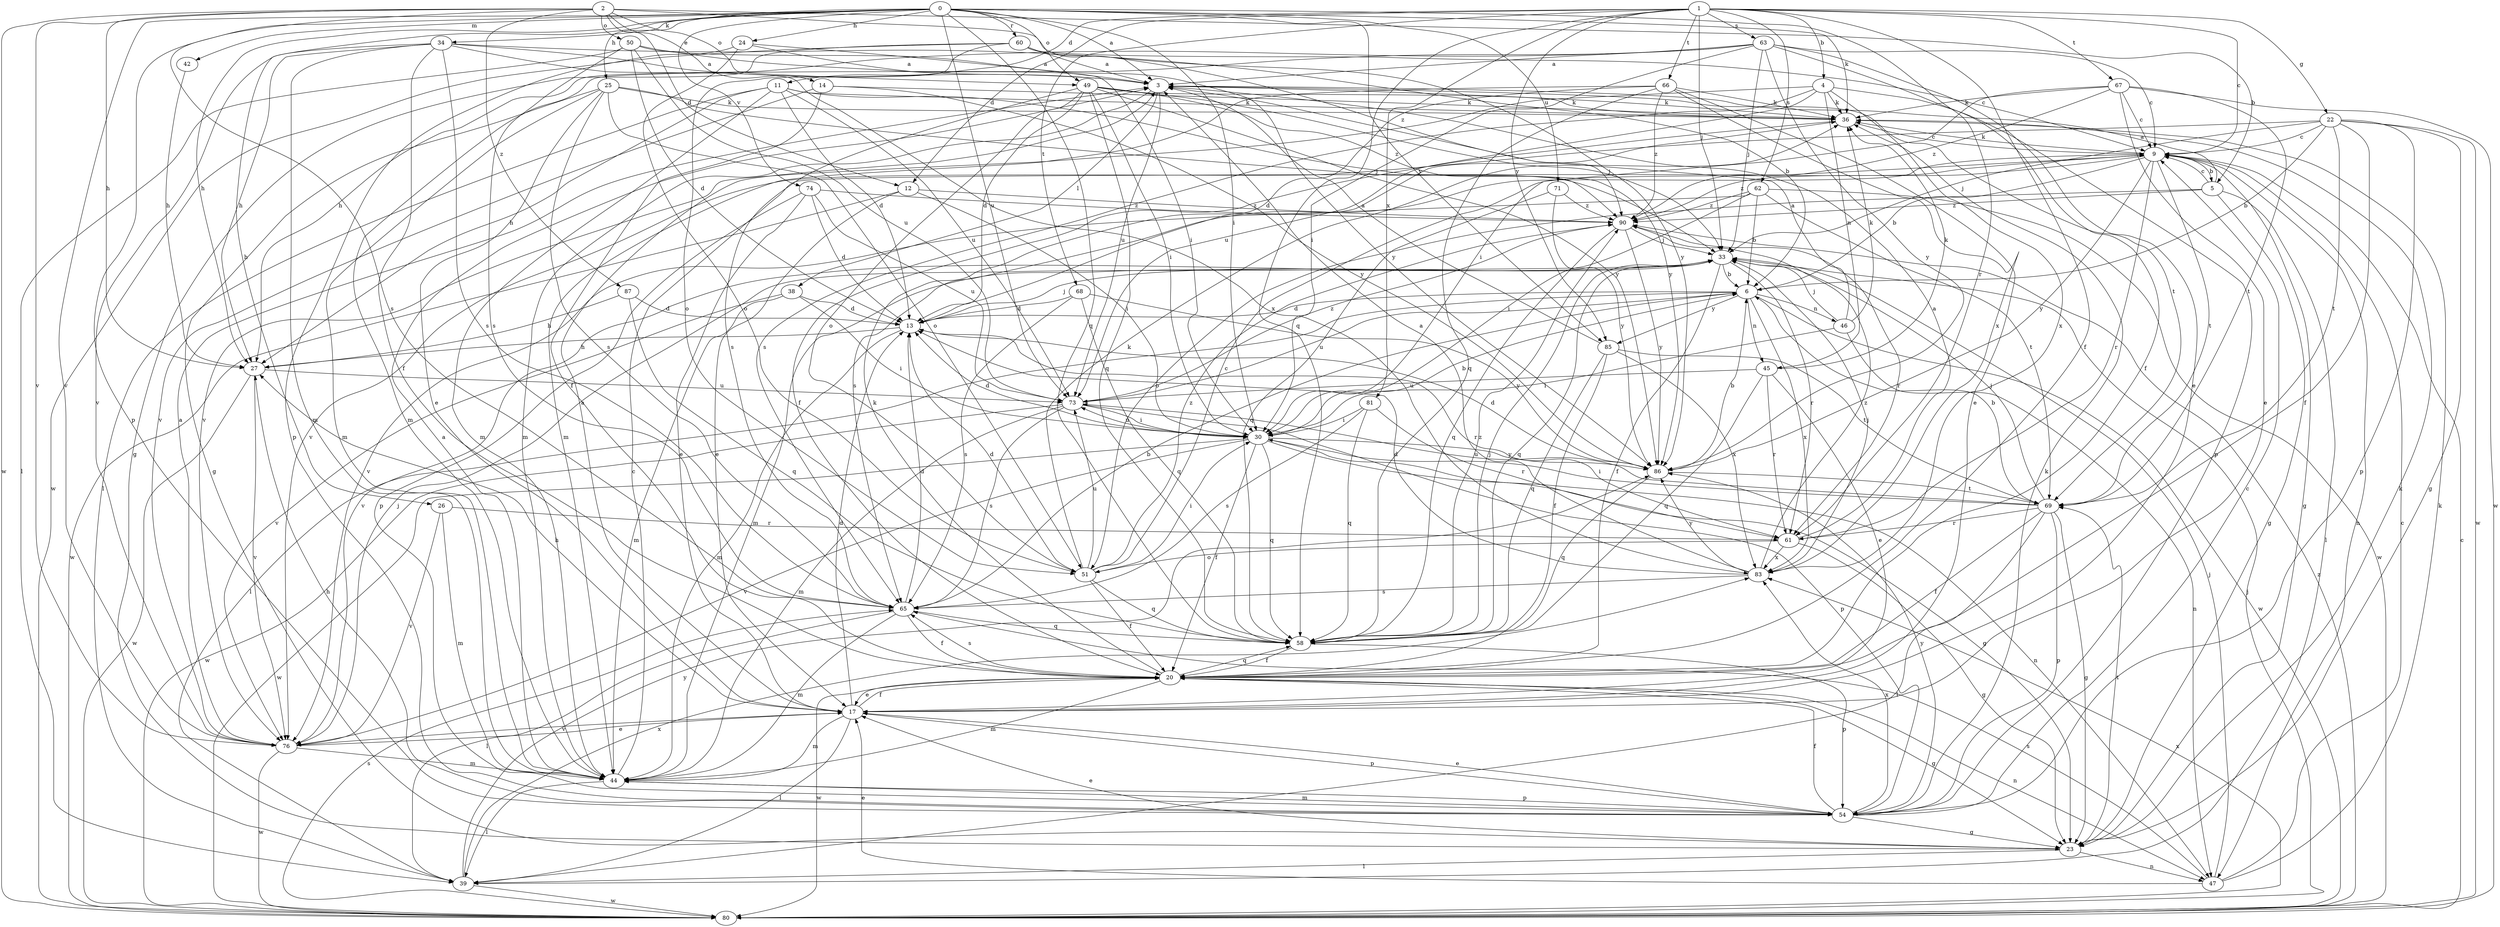 strict digraph  {
0;
1;
2;
3;
4;
5;
6;
9;
11;
12;
13;
14;
17;
20;
22;
23;
24;
25;
26;
27;
30;
33;
34;
36;
38;
39;
42;
44;
45;
46;
47;
49;
50;
51;
54;
58;
60;
61;
62;
63;
65;
66;
67;
68;
69;
71;
73;
74;
76;
80;
81;
83;
85;
86;
87;
90;
0 -> 3  [label=a];
0 -> 24  [label=h];
0 -> 25  [label=h];
0 -> 26  [label=h];
0 -> 27  [label=h];
0 -> 30  [label=i];
0 -> 34  [label=k];
0 -> 36  [label=k];
0 -> 42  [label=m];
0 -> 49  [label=o];
0 -> 54  [label=p];
0 -> 58  [label=q];
0 -> 60  [label=r];
0 -> 61  [label=r];
0 -> 71  [label=u];
0 -> 73  [label=u];
0 -> 74  [label=v];
0 -> 76  [label=v];
0 -> 85  [label=y];
1 -> 4  [label=b];
1 -> 9  [label=c];
1 -> 11  [label=d];
1 -> 12  [label=d];
1 -> 20  [label=f];
1 -> 22  [label=g];
1 -> 33  [label=j];
1 -> 58  [label=q];
1 -> 62  [label=s];
1 -> 63  [label=s];
1 -> 66  [label=t];
1 -> 67  [label=t];
1 -> 68  [label=t];
1 -> 81  [label=x];
1 -> 85  [label=y];
2 -> 5  [label=b];
2 -> 12  [label=d];
2 -> 14  [label=e];
2 -> 27  [label=h];
2 -> 49  [label=o];
2 -> 50  [label=o];
2 -> 65  [label=s];
2 -> 76  [label=v];
2 -> 80  [label=w];
2 -> 87  [label=z];
2 -> 90  [label=z];
3 -> 36  [label=k];
3 -> 38  [label=l];
3 -> 44  [label=m];
3 -> 69  [label=t];
3 -> 73  [label=u];
4 -> 36  [label=k];
4 -> 45  [label=n];
4 -> 54  [label=p];
4 -> 65  [label=s];
4 -> 73  [label=u];
4 -> 76  [label=v];
4 -> 83  [label=x];
5 -> 3  [label=a];
5 -> 9  [label=c];
5 -> 23  [label=g];
5 -> 39  [label=l];
5 -> 51  [label=o];
5 -> 90  [label=z];
6 -> 13  [label=d];
6 -> 39  [label=l];
6 -> 45  [label=n];
6 -> 46  [label=n];
6 -> 73  [label=u];
6 -> 80  [label=w];
6 -> 83  [label=x];
6 -> 85  [label=y];
9 -> 5  [label=b];
9 -> 6  [label=b];
9 -> 23  [label=g];
9 -> 36  [label=k];
9 -> 47  [label=n];
9 -> 61  [label=r];
9 -> 65  [label=s];
9 -> 69  [label=t];
9 -> 86  [label=y];
9 -> 90  [label=z];
11 -> 13  [label=d];
11 -> 27  [label=h];
11 -> 36  [label=k];
11 -> 39  [label=l];
11 -> 44  [label=m];
11 -> 73  [label=u];
11 -> 86  [label=y];
12 -> 17  [label=e];
12 -> 30  [label=i];
12 -> 80  [label=w];
12 -> 90  [label=z];
13 -> 27  [label=h];
13 -> 33  [label=j];
13 -> 44  [label=m];
13 -> 61  [label=r];
14 -> 20  [label=f];
14 -> 36  [label=k];
14 -> 76  [label=v];
14 -> 86  [label=y];
17 -> 3  [label=a];
17 -> 13  [label=d];
17 -> 20  [label=f];
17 -> 27  [label=h];
17 -> 39  [label=l];
17 -> 44  [label=m];
17 -> 54  [label=p];
17 -> 76  [label=v];
20 -> 17  [label=e];
20 -> 23  [label=g];
20 -> 36  [label=k];
20 -> 44  [label=m];
20 -> 47  [label=n];
20 -> 58  [label=q];
20 -> 65  [label=s];
20 -> 80  [label=w];
22 -> 6  [label=b];
22 -> 9  [label=c];
22 -> 20  [label=f];
22 -> 23  [label=g];
22 -> 33  [label=j];
22 -> 54  [label=p];
22 -> 69  [label=t];
22 -> 76  [label=v];
22 -> 80  [label=w];
23 -> 17  [label=e];
23 -> 36  [label=k];
23 -> 39  [label=l];
23 -> 47  [label=n];
23 -> 69  [label=t];
24 -> 3  [label=a];
24 -> 30  [label=i];
24 -> 51  [label=o];
24 -> 54  [label=p];
25 -> 17  [label=e];
25 -> 23  [label=g];
25 -> 33  [label=j];
25 -> 36  [label=k];
25 -> 44  [label=m];
25 -> 51  [label=o];
25 -> 65  [label=s];
26 -> 44  [label=m];
26 -> 61  [label=r];
26 -> 76  [label=v];
27 -> 73  [label=u];
27 -> 76  [label=v];
27 -> 80  [label=w];
30 -> 6  [label=b];
30 -> 13  [label=d];
30 -> 20  [label=f];
30 -> 23  [label=g];
30 -> 47  [label=n];
30 -> 58  [label=q];
30 -> 73  [label=u];
30 -> 76  [label=v];
30 -> 80  [label=w];
30 -> 86  [label=y];
33 -> 6  [label=b];
33 -> 20  [label=f];
33 -> 44  [label=m];
33 -> 58  [label=q];
33 -> 61  [label=r];
33 -> 76  [label=v];
34 -> 3  [label=a];
34 -> 6  [label=b];
34 -> 20  [label=f];
34 -> 27  [label=h];
34 -> 44  [label=m];
34 -> 65  [label=s];
34 -> 76  [label=v];
34 -> 83  [label=x];
36 -> 9  [label=c];
36 -> 20  [label=f];
38 -> 13  [label=d];
38 -> 30  [label=i];
38 -> 44  [label=m];
38 -> 76  [label=v];
39 -> 80  [label=w];
39 -> 83  [label=x];
39 -> 86  [label=y];
42 -> 27  [label=h];
44 -> 3  [label=a];
44 -> 9  [label=c];
44 -> 39  [label=l];
44 -> 54  [label=p];
45 -> 17  [label=e];
45 -> 36  [label=k];
45 -> 58  [label=q];
45 -> 61  [label=r];
45 -> 73  [label=u];
46 -> 3  [label=a];
46 -> 30  [label=i];
46 -> 33  [label=j];
46 -> 36  [label=k];
46 -> 47  [label=n];
47 -> 9  [label=c];
47 -> 17  [label=e];
47 -> 33  [label=j];
47 -> 36  [label=k];
47 -> 65  [label=s];
49 -> 13  [label=d];
49 -> 30  [label=i];
49 -> 33  [label=j];
49 -> 36  [label=k];
49 -> 51  [label=o];
49 -> 58  [label=q];
49 -> 65  [label=s];
49 -> 86  [label=y];
49 -> 90  [label=z];
50 -> 3  [label=a];
50 -> 13  [label=d];
50 -> 39  [label=l];
50 -> 65  [label=s];
50 -> 73  [label=u];
50 -> 86  [label=y];
51 -> 9  [label=c];
51 -> 13  [label=d];
51 -> 20  [label=f];
51 -> 30  [label=i];
51 -> 36  [label=k];
51 -> 58  [label=q];
51 -> 73  [label=u];
51 -> 90  [label=z];
54 -> 9  [label=c];
54 -> 17  [label=e];
54 -> 20  [label=f];
54 -> 23  [label=g];
54 -> 27  [label=h];
54 -> 36  [label=k];
54 -> 44  [label=m];
54 -> 83  [label=x];
54 -> 86  [label=y];
58 -> 20  [label=f];
58 -> 33  [label=j];
58 -> 54  [label=p];
58 -> 90  [label=z];
60 -> 3  [label=a];
60 -> 9  [label=c];
60 -> 23  [label=g];
60 -> 51  [label=o];
60 -> 80  [label=w];
60 -> 86  [label=y];
61 -> 3  [label=a];
61 -> 23  [label=g];
61 -> 51  [label=o];
61 -> 83  [label=x];
62 -> 6  [label=b];
62 -> 30  [label=i];
62 -> 69  [label=t];
62 -> 76  [label=v];
62 -> 80  [label=w];
62 -> 90  [label=z];
63 -> 3  [label=a];
63 -> 9  [label=c];
63 -> 17  [label=e];
63 -> 20  [label=f];
63 -> 27  [label=h];
63 -> 30  [label=i];
63 -> 33  [label=j];
63 -> 44  [label=m];
63 -> 86  [label=y];
65 -> 6  [label=b];
65 -> 13  [label=d];
65 -> 20  [label=f];
65 -> 39  [label=l];
65 -> 44  [label=m];
65 -> 58  [label=q];
66 -> 13  [label=d];
66 -> 17  [label=e];
66 -> 36  [label=k];
66 -> 44  [label=m];
66 -> 58  [label=q];
66 -> 83  [label=x];
66 -> 90  [label=z];
67 -> 9  [label=c];
67 -> 17  [label=e];
67 -> 30  [label=i];
67 -> 36  [label=k];
67 -> 69  [label=t];
67 -> 80  [label=w];
67 -> 90  [label=z];
68 -> 13  [label=d];
68 -> 58  [label=q];
68 -> 65  [label=s];
68 -> 86  [label=y];
69 -> 6  [label=b];
69 -> 20  [label=f];
69 -> 23  [label=g];
69 -> 30  [label=i];
69 -> 33  [label=j];
69 -> 39  [label=l];
69 -> 54  [label=p];
69 -> 61  [label=r];
69 -> 73  [label=u];
71 -> 58  [label=q];
71 -> 86  [label=y];
71 -> 90  [label=z];
73 -> 30  [label=i];
73 -> 44  [label=m];
73 -> 54  [label=p];
73 -> 65  [label=s];
73 -> 80  [label=w];
73 -> 90  [label=z];
74 -> 13  [label=d];
74 -> 17  [label=e];
74 -> 54  [label=p];
74 -> 73  [label=u];
74 -> 90  [label=z];
76 -> 3  [label=a];
76 -> 17  [label=e];
76 -> 33  [label=j];
76 -> 44  [label=m];
76 -> 80  [label=w];
80 -> 9  [label=c];
80 -> 33  [label=j];
80 -> 65  [label=s];
80 -> 83  [label=x];
80 -> 90  [label=z];
81 -> 30  [label=i];
81 -> 58  [label=q];
81 -> 61  [label=r];
81 -> 65  [label=s];
83 -> 3  [label=a];
83 -> 13  [label=d];
83 -> 33  [label=j];
83 -> 65  [label=s];
83 -> 86  [label=y];
83 -> 90  [label=z];
85 -> 3  [label=a];
85 -> 20  [label=f];
85 -> 58  [label=q];
85 -> 69  [label=t];
85 -> 83  [label=x];
86 -> 6  [label=b];
86 -> 13  [label=d];
86 -> 58  [label=q];
86 -> 69  [label=t];
87 -> 13  [label=d];
87 -> 27  [label=h];
87 -> 58  [label=q];
90 -> 33  [label=j];
90 -> 58  [label=q];
90 -> 61  [label=r];
90 -> 86  [label=y];
}
